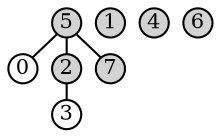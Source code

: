 // input 0-3
graph {
    graph [nodesep=0.1,ranksep=0.1,fontsize=12]

    node [shape=circle,fixedsize=true,width=0.2,fontsize=10,style=filled,fillcolor=lightgray]
    0 1 2 3 4 5 6 7

    2 -- 3
    5 -- 0
    5 -- 7

    // 输入 0-3
    0, 3 [fillcolor=white]
    5 -- 2
}